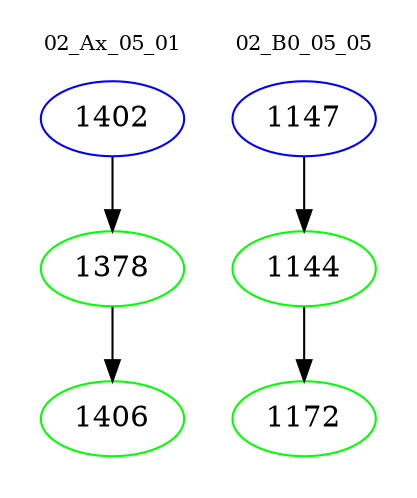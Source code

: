 digraph{
subgraph cluster_0 {
color = white
label = "02_Ax_05_01";
fontsize=10;
T0_1402 [label="1402", color="blue"]
T0_1402 -> T0_1378 [color="black"]
T0_1378 [label="1378", color="green"]
T0_1378 -> T0_1406 [color="black"]
T0_1406 [label="1406", color="green"]
}
subgraph cluster_1 {
color = white
label = "02_B0_05_05";
fontsize=10;
T1_1147 [label="1147", color="blue"]
T1_1147 -> T1_1144 [color="black"]
T1_1144 [label="1144", color="green"]
T1_1144 -> T1_1172 [color="black"]
T1_1172 [label="1172", color="green"]
}
}

